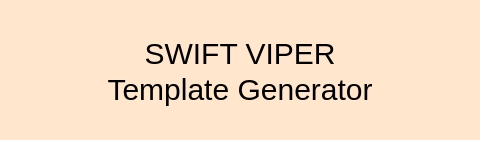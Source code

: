 <mxfile version="13.9.7" type="github">
  <diagram id="TVGfRt7p-69sMcdeizTA" name="Page-1">
    <mxGraphModel dx="770" dy="523" grid="1" gridSize="10" guides="1" tooltips="1" connect="1" arrows="1" fold="1" page="1" pageScale="1" pageWidth="850" pageHeight="1100" math="0" shadow="0">
      <root>
        <mxCell id="0" />
        <mxCell id="1" parent="0" />
        <mxCell id="Uw5UVaH-zzM0wg64r6FO-1" value="SWIFT VIPER &lt;br style=&quot;font-size: 15px;&quot;&gt;Template Generator" style="text;html=1;fillColor=#ffe6cc;align=center;verticalAlign=middle;whiteSpace=wrap;rounded=0;fontSize=15;" vertex="1" parent="1">
          <mxGeometry x="200" y="80" width="240" height="70" as="geometry" />
        </mxCell>
      </root>
    </mxGraphModel>
  </diagram>
</mxfile>
